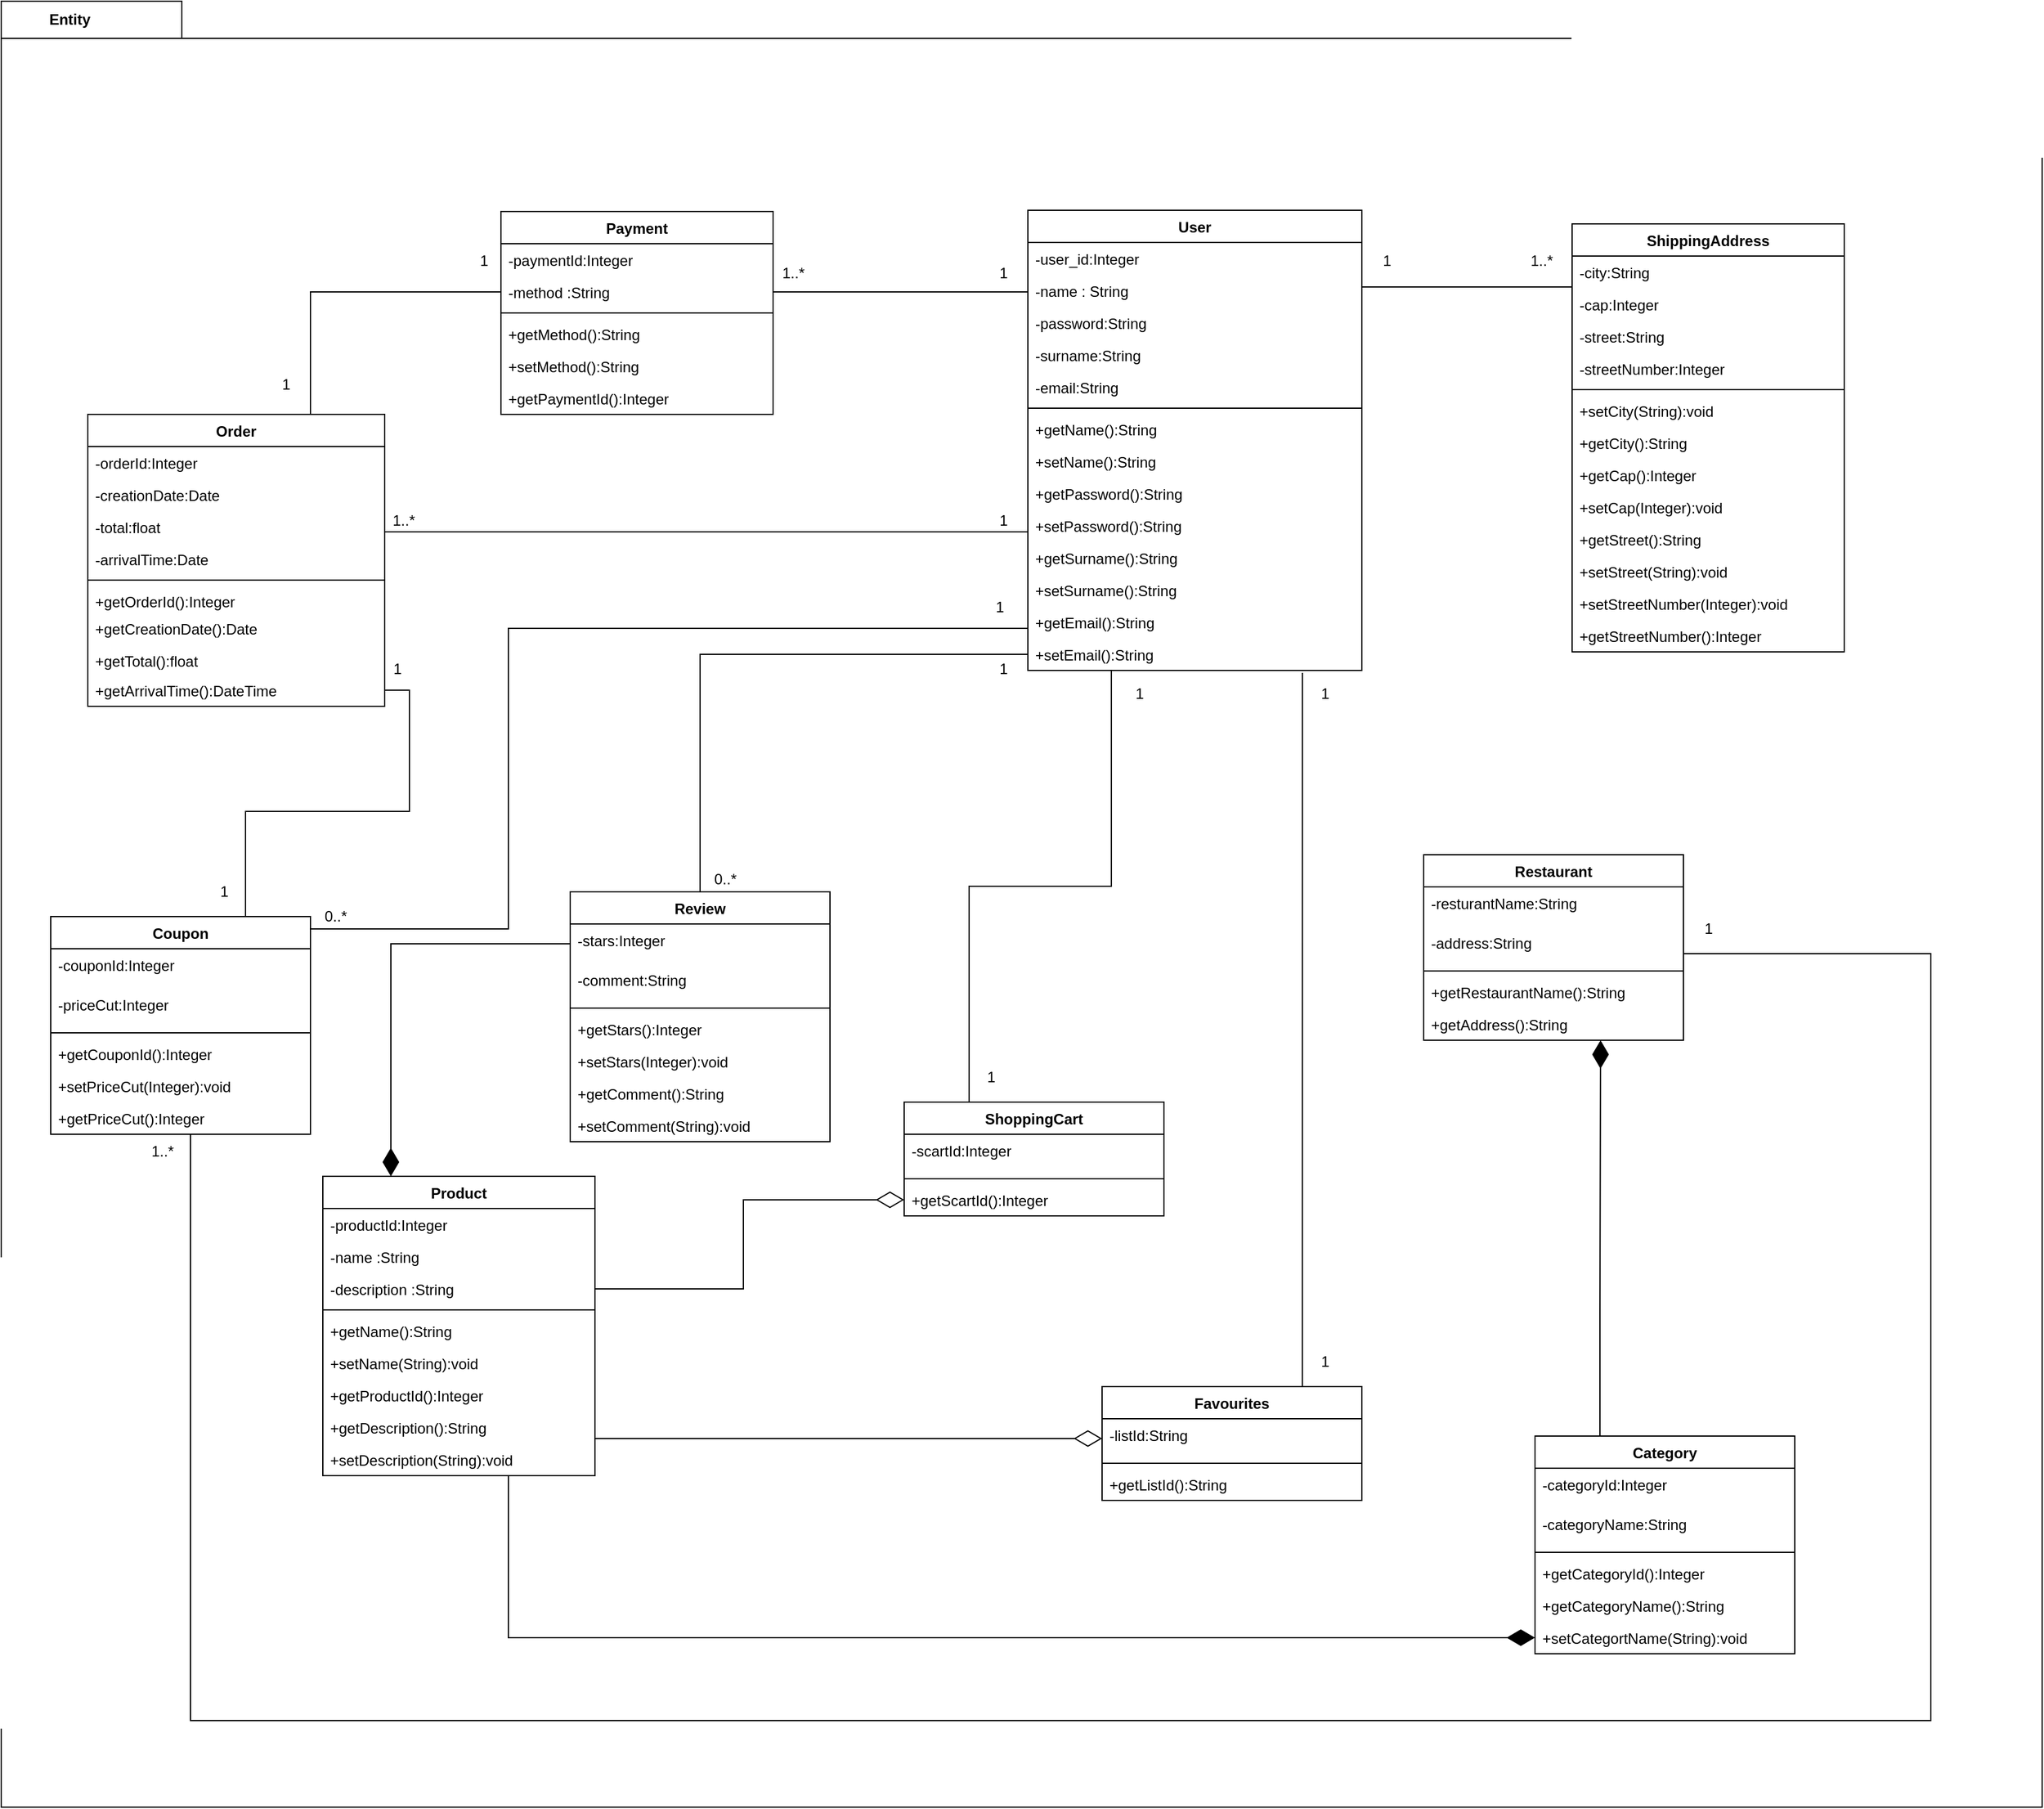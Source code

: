 <mxfile version="14.9.6" type="device"><diagram id="C5RBs43oDa-KdzZeNtuy" name="Page-1"><mxGraphModel dx="1468" dy="1596" grid="1" gridSize="10" guides="1" tooltips="1" connect="1" arrows="1" fold="1" page="0" pageScale="1" pageWidth="827" pageHeight="1169" math="0" shadow="0"><root><mxCell id="WIyWlLk6GJQsqaUBKTNV-0"/><mxCell id="WIyWlLk6GJQsqaUBKTNV-1" parent="WIyWlLk6GJQsqaUBKTNV-0"/><mxCell id="M_2jpSa8y7FOTVFBGYjn-0" value="Entity" style="shape=folder;fontStyle=1;tabWidth=110;tabHeight=30;tabPosition=left;html=1;boundedLbl=1;labelInHeader=1;container=1;collapsible=0;recursiveResize=0;" parent="WIyWlLk6GJQsqaUBKTNV-1" vertex="1"><mxGeometry x="10" y="-630" width="1650" height="1460" as="geometry"/></mxCell><mxCell id="UOLt_uFdu3Jr6GfLO_ts-16" value="ShippingAddress" style="swimlane;fontStyle=1;align=center;verticalAlign=top;childLayout=stackLayout;horizontal=1;startSize=26;horizontalStack=0;resizeParent=1;resizeParentMax=0;resizeLast=0;collapsible=1;marginBottom=0;" parent="M_2jpSa8y7FOTVFBGYjn-0" vertex="1"><mxGeometry x="1270" y="180" width="220" height="346" as="geometry"/></mxCell><mxCell id="UOLt_uFdu3Jr6GfLO_ts-18" value="-city:String" style="text;strokeColor=none;fillColor=none;align=left;verticalAlign=top;spacingLeft=4;spacingRight=4;overflow=hidden;rotatable=0;points=[[0,0.5],[1,0.5]];portConstraint=eastwest;" parent="UOLt_uFdu3Jr6GfLO_ts-16" vertex="1"><mxGeometry y="26" width="220" height="26" as="geometry"/></mxCell><mxCell id="UOLt_uFdu3Jr6GfLO_ts-23" value="-cap:Integer " style="text;strokeColor=none;fillColor=none;align=left;verticalAlign=top;spacingLeft=4;spacingRight=4;overflow=hidden;rotatable=0;points=[[0,0.5],[1,0.5]];portConstraint=eastwest;" parent="UOLt_uFdu3Jr6GfLO_ts-16" vertex="1"><mxGeometry y="52" width="220" height="26" as="geometry"/></mxCell><mxCell id="UOLt_uFdu3Jr6GfLO_ts-24" value="-street:String" style="text;strokeColor=none;fillColor=none;align=left;verticalAlign=top;spacingLeft=4;spacingRight=4;overflow=hidden;rotatable=0;points=[[0,0.5],[1,0.5]];portConstraint=eastwest;" parent="UOLt_uFdu3Jr6GfLO_ts-16" vertex="1"><mxGeometry y="78" width="220" height="26" as="geometry"/></mxCell><mxCell id="HK6q_oaCn603mDxl4rKP-2" value="-streetNumber:Integer" style="text;strokeColor=none;fillColor=none;align=left;verticalAlign=top;spacingLeft=4;spacingRight=4;overflow=hidden;rotatable=0;points=[[0,0.5],[1,0.5]];portConstraint=eastwest;" parent="UOLt_uFdu3Jr6GfLO_ts-16" vertex="1"><mxGeometry y="104" width="220" height="26" as="geometry"/></mxCell><mxCell id="UOLt_uFdu3Jr6GfLO_ts-19" value="" style="line;strokeWidth=1;fillColor=none;align=left;verticalAlign=middle;spacingTop=-1;spacingLeft=3;spacingRight=3;rotatable=0;labelPosition=right;points=[];portConstraint=eastwest;" parent="UOLt_uFdu3Jr6GfLO_ts-16" vertex="1"><mxGeometry y="130" width="220" height="8" as="geometry"/></mxCell><mxCell id="UOLt_uFdu3Jr6GfLO_ts-27" value="+setCity(String):void" style="text;strokeColor=none;fillColor=none;align=left;verticalAlign=top;spacingLeft=4;spacingRight=4;overflow=hidden;rotatable=0;points=[[0,0.5],[1,0.5]];portConstraint=eastwest;" parent="UOLt_uFdu3Jr6GfLO_ts-16" vertex="1"><mxGeometry y="138" width="220" height="26" as="geometry"/></mxCell><mxCell id="UOLt_uFdu3Jr6GfLO_ts-22" value="+getCity():String&#10;" style="text;strokeColor=none;fillColor=none;align=left;verticalAlign=top;spacingLeft=4;spacingRight=4;overflow=hidden;rotatable=0;points=[[0,0.5],[1,0.5]];portConstraint=eastwest;" parent="UOLt_uFdu3Jr6GfLO_ts-16" vertex="1"><mxGeometry y="164" width="220" height="26" as="geometry"/></mxCell><mxCell id="UOLt_uFdu3Jr6GfLO_ts-26" value="+getCap():Integer &#10;" style="text;strokeColor=none;fillColor=none;align=left;verticalAlign=top;spacingLeft=4;spacingRight=4;overflow=hidden;rotatable=0;points=[[0,0.5],[1,0.5]];portConstraint=eastwest;" parent="UOLt_uFdu3Jr6GfLO_ts-16" vertex="1"><mxGeometry y="190" width="220" height="26" as="geometry"/></mxCell><mxCell id="UOLt_uFdu3Jr6GfLO_ts-28" value="+setCap(Integer):void " style="text;strokeColor=none;fillColor=none;align=left;verticalAlign=top;spacingLeft=4;spacingRight=4;overflow=hidden;rotatable=0;points=[[0,0.5],[1,0.5]];portConstraint=eastwest;" parent="UOLt_uFdu3Jr6GfLO_ts-16" vertex="1"><mxGeometry y="216" width="220" height="26" as="geometry"/></mxCell><mxCell id="UOLt_uFdu3Jr6GfLO_ts-29" value="+getStreet():String" style="text;strokeColor=none;fillColor=none;align=left;verticalAlign=top;spacingLeft=4;spacingRight=4;overflow=hidden;rotatable=0;points=[[0,0.5],[1,0.5]];portConstraint=eastwest;" parent="UOLt_uFdu3Jr6GfLO_ts-16" vertex="1"><mxGeometry y="242" width="220" height="26" as="geometry"/></mxCell><mxCell id="UOLt_uFdu3Jr6GfLO_ts-30" value="+setStreet(String):void" style="text;strokeColor=none;fillColor=none;align=left;verticalAlign=top;spacingLeft=4;spacingRight=4;overflow=hidden;rotatable=0;points=[[0,0.5],[1,0.5]];portConstraint=eastwest;" parent="UOLt_uFdu3Jr6GfLO_ts-16" vertex="1"><mxGeometry y="268" width="220" height="26" as="geometry"/></mxCell><mxCell id="HK6q_oaCn603mDxl4rKP-4" value="+setStreetNumber(Integer):void" style="text;strokeColor=none;fillColor=none;align=left;verticalAlign=top;spacingLeft=4;spacingRight=4;overflow=hidden;rotatable=0;points=[[0,0.5],[1,0.5]];portConstraint=eastwest;" parent="UOLt_uFdu3Jr6GfLO_ts-16" vertex="1"><mxGeometry y="294" width="220" height="26" as="geometry"/></mxCell><mxCell id="HK6q_oaCn603mDxl4rKP-5" value="+getStreetNumber():Integer" style="text;strokeColor=none;fillColor=none;align=left;verticalAlign=top;spacingLeft=4;spacingRight=4;overflow=hidden;rotatable=0;points=[[0,0.5],[1,0.5]];portConstraint=eastwest;" parent="UOLt_uFdu3Jr6GfLO_ts-16" vertex="1"><mxGeometry y="320" width="220" height="26" as="geometry"/></mxCell><mxCell id="GqTeX3np5vWBJ3f2mtn9-24" value="Payment &#10;" style="swimlane;fontStyle=1;align=center;verticalAlign=top;childLayout=stackLayout;horizontal=1;startSize=26;horizontalStack=0;resizeParent=1;resizeParentMax=0;resizeLast=0;collapsible=1;marginBottom=0;" parent="M_2jpSa8y7FOTVFBGYjn-0" vertex="1"><mxGeometry x="404" y="170" width="220" height="164" as="geometry"/></mxCell><mxCell id="GqTeX3np5vWBJ3f2mtn9-25" value="-paymentId:Integer &#10;" style="text;strokeColor=none;fillColor=none;align=left;verticalAlign=top;spacingLeft=4;spacingRight=4;overflow=hidden;rotatable=0;points=[[0,0.5],[1,0.5]];portConstraint=eastwest;" parent="GqTeX3np5vWBJ3f2mtn9-24" vertex="1"><mxGeometry y="26" width="220" height="26" as="geometry"/></mxCell><mxCell id="GqTeX3np5vWBJ3f2mtn9-90" value="-method :String" style="text;strokeColor=none;fillColor=none;align=left;verticalAlign=top;spacingLeft=4;spacingRight=4;overflow=hidden;rotatable=0;points=[[0,0.5],[1,0.5]];portConstraint=eastwest;" parent="GqTeX3np5vWBJ3f2mtn9-24" vertex="1"><mxGeometry y="52" width="220" height="26" as="geometry"/></mxCell><mxCell id="GqTeX3np5vWBJ3f2mtn9-26" value="" style="line;strokeWidth=1;fillColor=none;align=left;verticalAlign=middle;spacingTop=-1;spacingLeft=3;spacingRight=3;rotatable=0;labelPosition=right;points=[];portConstraint=eastwest;" parent="GqTeX3np5vWBJ3f2mtn9-24" vertex="1"><mxGeometry y="78" width="220" height="8" as="geometry"/></mxCell><mxCell id="GqTeX3np5vWBJ3f2mtn9-27" value="+getMethod():String" style="text;strokeColor=none;fillColor=none;align=left;verticalAlign=top;spacingLeft=4;spacingRight=4;overflow=hidden;rotatable=0;points=[[0,0.5],[1,0.5]];portConstraint=eastwest;" parent="GqTeX3np5vWBJ3f2mtn9-24" vertex="1"><mxGeometry y="86" width="220" height="26" as="geometry"/></mxCell><mxCell id="GqTeX3np5vWBJ3f2mtn9-91" value="+setMethod():String" style="text;strokeColor=none;fillColor=none;align=left;verticalAlign=top;spacingLeft=4;spacingRight=4;overflow=hidden;rotatable=0;points=[[0,0.5],[1,0.5]];portConstraint=eastwest;" parent="GqTeX3np5vWBJ3f2mtn9-24" vertex="1"><mxGeometry y="112" width="220" height="26" as="geometry"/></mxCell><mxCell id="GqTeX3np5vWBJ3f2mtn9-92" value="+getPaymentId():Integer&#10;" style="text;strokeColor=none;fillColor=none;align=left;verticalAlign=top;spacingLeft=4;spacingRight=4;overflow=hidden;rotatable=0;points=[[0,0.5],[1,0.5]];portConstraint=eastwest;" parent="GqTeX3np5vWBJ3f2mtn9-24" vertex="1"><mxGeometry y="138" width="220" height="26" as="geometry"/></mxCell><mxCell id="YqrqfRTij7B3wuzIpThq-47" value="Review" style="swimlane;fontStyle=1;align=center;verticalAlign=top;childLayout=stackLayout;horizontal=1;startSize=26;horizontalStack=0;resizeParent=1;resizeParentMax=0;resizeLast=0;collapsible=1;marginBottom=0;" parent="M_2jpSa8y7FOTVFBGYjn-0" vertex="1"><mxGeometry x="460" y="720" width="210" height="202" as="geometry"/></mxCell><mxCell id="YqrqfRTij7B3wuzIpThq-48" value="-stars:Integer" style="text;strokeColor=none;fillColor=none;align=left;verticalAlign=top;spacingLeft=4;spacingRight=4;overflow=hidden;rotatable=0;points=[[0,0.5],[1,0.5]];portConstraint=eastwest;" parent="YqrqfRTij7B3wuzIpThq-47" vertex="1"><mxGeometry y="26" width="210" height="32" as="geometry"/></mxCell><mxCell id="6f77hATRiT1GHop8K3lk-2" value="-comment:String" style="text;strokeColor=none;fillColor=none;align=left;verticalAlign=top;spacingLeft=4;spacingRight=4;overflow=hidden;rotatable=0;points=[[0,0.5],[1,0.5]];portConstraint=eastwest;" vertex="1" parent="YqrqfRTij7B3wuzIpThq-47"><mxGeometry y="58" width="210" height="32" as="geometry"/></mxCell><mxCell id="YqrqfRTij7B3wuzIpThq-49" value="" style="line;strokeWidth=1;fillColor=none;align=left;verticalAlign=middle;spacingTop=-1;spacingLeft=3;spacingRight=3;rotatable=0;labelPosition=right;points=[];portConstraint=eastwest;" parent="YqrqfRTij7B3wuzIpThq-47" vertex="1"><mxGeometry y="90" width="210" height="8" as="geometry"/></mxCell><mxCell id="YqrqfRTij7B3wuzIpThq-50" value="+getStars():Integer" style="text;strokeColor=none;fillColor=none;align=left;verticalAlign=top;spacingLeft=4;spacingRight=4;overflow=hidden;rotatable=0;points=[[0,0.5],[1,0.5]];portConstraint=eastwest;" parent="YqrqfRTij7B3wuzIpThq-47" vertex="1"><mxGeometry y="98" width="210" height="26" as="geometry"/></mxCell><mxCell id="YqrqfRTij7B3wuzIpThq-55" value="+setStars(Integer):void" style="text;strokeColor=none;fillColor=none;align=left;verticalAlign=top;spacingLeft=4;spacingRight=4;overflow=hidden;rotatable=0;points=[[0,0.5],[1,0.5]];portConstraint=eastwest;" parent="YqrqfRTij7B3wuzIpThq-47" vertex="1"><mxGeometry y="124" width="210" height="26" as="geometry"/></mxCell><mxCell id="6f77hATRiT1GHop8K3lk-0" value="+getComment():String" style="text;strokeColor=none;fillColor=none;align=left;verticalAlign=top;spacingLeft=4;spacingRight=4;overflow=hidden;rotatable=0;points=[[0,0.5],[1,0.5]];portConstraint=eastwest;" vertex="1" parent="YqrqfRTij7B3wuzIpThq-47"><mxGeometry y="150" width="210" height="26" as="geometry"/></mxCell><mxCell id="6f77hATRiT1GHop8K3lk-1" value="+setComment(String):void" style="text;strokeColor=none;fillColor=none;align=left;verticalAlign=top;spacingLeft=4;spacingRight=4;overflow=hidden;rotatable=0;points=[[0,0.5],[1,0.5]];portConstraint=eastwest;" vertex="1" parent="YqrqfRTij7B3wuzIpThq-47"><mxGeometry y="176" width="210" height="26" as="geometry"/></mxCell><mxCell id="Fzb35Lvc3CZ6Kefot4yk-19" style="edgeStyle=orthogonalEdgeStyle;rounded=0;orthogonalLoop=1;jettySize=auto;html=1;exitX=0.75;exitY=0;exitDx=0;exitDy=0;entryX=0;entryY=0.5;entryDx=0;entryDy=0;endArrow=none;endFill=0;endSize=20;" parent="WIyWlLk6GJQsqaUBKTNV-1" source="GqTeX3np5vWBJ3f2mtn9-4" target="GqTeX3np5vWBJ3f2mtn9-90" edge="1"><mxGeometry relative="1" as="geometry"/></mxCell><mxCell id="GqTeX3np5vWBJ3f2mtn9-4" value="Order &#10;" style="swimlane;fontStyle=1;align=center;verticalAlign=top;childLayout=stackLayout;horizontal=1;startSize=26;horizontalStack=0;resizeParent=1;resizeParentMax=0;resizeLast=0;collapsible=1;marginBottom=0;" parent="WIyWlLk6GJQsqaUBKTNV-1" vertex="1"><mxGeometry x="80" y="-296" width="240" height="236" as="geometry"/></mxCell><mxCell id="GqTeX3np5vWBJ3f2mtn9-5" value="-orderId:Integer   &#10;" style="text;strokeColor=none;fillColor=none;align=left;verticalAlign=top;spacingLeft=4;spacingRight=4;overflow=hidden;rotatable=0;points=[[0,0.5],[1,0.5]];portConstraint=eastwest;" parent="GqTeX3np5vWBJ3f2mtn9-4" vertex="1"><mxGeometry y="26" width="240" height="26" as="geometry"/></mxCell><mxCell id="GqTeX3np5vWBJ3f2mtn9-75" value="-creationDate:Date" style="text;strokeColor=none;fillColor=none;align=left;verticalAlign=top;spacingLeft=4;spacingRight=4;overflow=hidden;rotatable=0;points=[[0,0.5],[1,0.5]];portConstraint=eastwest;" parent="GqTeX3np5vWBJ3f2mtn9-4" vertex="1"><mxGeometry y="52" width="240" height="26" as="geometry"/></mxCell><mxCell id="GqTeX3np5vWBJ3f2mtn9-76" value="-total:float" style="text;strokeColor=none;fillColor=none;align=left;verticalAlign=top;spacingLeft=4;spacingRight=4;overflow=hidden;rotatable=0;points=[[0,0.5],[1,0.5]];portConstraint=eastwest;" parent="GqTeX3np5vWBJ3f2mtn9-4" vertex="1"><mxGeometry y="78" width="240" height="26" as="geometry"/></mxCell><mxCell id="GqTeX3np5vWBJ3f2mtn9-77" value="-arrivalTime:Date " style="text;strokeColor=none;fillColor=none;align=left;verticalAlign=top;spacingLeft=4;spacingRight=4;overflow=hidden;rotatable=0;points=[[0,0.5],[1,0.5]];portConstraint=eastwest;" parent="GqTeX3np5vWBJ3f2mtn9-4" vertex="1"><mxGeometry y="104" width="240" height="26" as="geometry"/></mxCell><mxCell id="GqTeX3np5vWBJ3f2mtn9-6" value="" style="line;strokeWidth=1;fillColor=none;align=left;verticalAlign=middle;spacingTop=-1;spacingLeft=3;spacingRight=3;rotatable=0;labelPosition=right;points=[];portConstraint=eastwest;" parent="GqTeX3np5vWBJ3f2mtn9-4" vertex="1"><mxGeometry y="130" width="240" height="8" as="geometry"/></mxCell><mxCell id="GqTeX3np5vWBJ3f2mtn9-7" value="+getOrderId():Integer " style="text;strokeColor=none;fillColor=none;align=left;verticalAlign=top;spacingLeft=4;spacingRight=4;overflow=hidden;rotatable=0;points=[[0,0.5],[1,0.5]];portConstraint=eastwest;" parent="GqTeX3np5vWBJ3f2mtn9-4" vertex="1"><mxGeometry y="138" width="240" height="22" as="geometry"/></mxCell><mxCell id="GqTeX3np5vWBJ3f2mtn9-79" value="+getCreationDate():Date" style="text;strokeColor=none;fillColor=none;align=left;verticalAlign=top;spacingLeft=4;spacingRight=4;overflow=hidden;rotatable=0;points=[[0,0.5],[1,0.5]];portConstraint=eastwest;" parent="GqTeX3np5vWBJ3f2mtn9-4" vertex="1"><mxGeometry y="160" width="240" height="26" as="geometry"/></mxCell><mxCell id="GqTeX3np5vWBJ3f2mtn9-80" value="+getTotal():float" style="text;strokeColor=none;fillColor=none;align=left;verticalAlign=top;spacingLeft=4;spacingRight=4;overflow=hidden;rotatable=0;points=[[0,0.5],[1,0.5]];portConstraint=eastwest;" parent="GqTeX3np5vWBJ3f2mtn9-4" vertex="1"><mxGeometry y="186" width="240" height="24" as="geometry"/></mxCell><mxCell id="GqTeX3np5vWBJ3f2mtn9-81" value="+getArrivalTime():DateTime" style="text;strokeColor=none;fillColor=none;align=left;verticalAlign=top;spacingLeft=4;spacingRight=4;overflow=hidden;rotatable=0;points=[[0,0.5],[1,0.5]];portConstraint=eastwest;" parent="GqTeX3np5vWBJ3f2mtn9-4" vertex="1"><mxGeometry y="210" width="240" height="26" as="geometry"/></mxCell><mxCell id="Fzb35Lvc3CZ6Kefot4yk-70" style="edgeStyle=orthogonalEdgeStyle;rounded=0;orthogonalLoop=1;jettySize=auto;html=1;exitX=0.75;exitY=0;exitDx=0;exitDy=0;entryX=0.822;entryY=1.077;entryDx=0;entryDy=0;endArrow=none;endFill=0;endSize=20;entryPerimeter=0;" parent="WIyWlLk6GJQsqaUBKTNV-1" source="GqTeX3np5vWBJ3f2mtn9-8" target="GqTeX3np5vWBJ3f2mtn9-69" edge="1"><mxGeometry relative="1" as="geometry"><mxPoint x="1110" y="2" as="targetPoint"/><Array as="points"><mxPoint x="1062" y="490"/></Array></mxGeometry></mxCell><mxCell id="GqTeX3np5vWBJ3f2mtn9-8" value="Favourites &#10;" style="swimlane;fontStyle=1;align=center;verticalAlign=top;childLayout=stackLayout;horizontal=1;startSize=26;horizontalStack=0;resizeParent=1;resizeParentMax=0;resizeLast=0;collapsible=1;marginBottom=0;" parent="WIyWlLk6GJQsqaUBKTNV-1" vertex="1"><mxGeometry x="900" y="490" width="210" height="92" as="geometry"/></mxCell><mxCell id="GqTeX3np5vWBJ3f2mtn9-9" value="-listId:String  &#10;" style="text;strokeColor=none;fillColor=none;align=left;verticalAlign=top;spacingLeft=4;spacingRight=4;overflow=hidden;rotatable=0;points=[[0,0.5],[1,0.5]];portConstraint=eastwest;" parent="GqTeX3np5vWBJ3f2mtn9-8" vertex="1"><mxGeometry y="26" width="210" height="32" as="geometry"/></mxCell><mxCell id="GqTeX3np5vWBJ3f2mtn9-10" value="" style="line;strokeWidth=1;fillColor=none;align=left;verticalAlign=middle;spacingTop=-1;spacingLeft=3;spacingRight=3;rotatable=0;labelPosition=right;points=[];portConstraint=eastwest;" parent="GqTeX3np5vWBJ3f2mtn9-8" vertex="1"><mxGeometry y="58" width="210" height="8" as="geometry"/></mxCell><mxCell id="GqTeX3np5vWBJ3f2mtn9-11" value="+getListId():String" style="text;strokeColor=none;fillColor=none;align=left;verticalAlign=top;spacingLeft=4;spacingRight=4;overflow=hidden;rotatable=0;points=[[0,0.5],[1,0.5]];portConstraint=eastwest;" parent="GqTeX3np5vWBJ3f2mtn9-8" vertex="1"><mxGeometry y="66" width="210" height="26" as="geometry"/></mxCell><mxCell id="GqTeX3np5vWBJ3f2mtn9-20" value="User&#10; &#10;" style="swimlane;fontStyle=1;align=center;verticalAlign=top;childLayout=stackLayout;horizontal=1;startSize=26;horizontalStack=0;resizeParent=1;resizeParentMax=0;resizeLast=0;collapsible=1;marginBottom=0;" parent="WIyWlLk6GJQsqaUBKTNV-1" vertex="1"><mxGeometry x="840" y="-461" width="270" height="372" as="geometry"/></mxCell><mxCell id="GqTeX3np5vWBJ3f2mtn9-21" value="-user_id:Integer &#10;" style="text;strokeColor=none;fillColor=none;align=left;verticalAlign=top;spacingLeft=4;spacingRight=4;overflow=hidden;rotatable=0;points=[[0,0.5],[1,0.5]];portConstraint=eastwest;" parent="GqTeX3np5vWBJ3f2mtn9-20" vertex="1"><mxGeometry y="26" width="270" height="26" as="geometry"/></mxCell><mxCell id="GqTeX3np5vWBJ3f2mtn9-61" value="-name : String " style="text;strokeColor=none;fillColor=none;align=left;verticalAlign=top;spacingLeft=4;spacingRight=4;overflow=hidden;rotatable=0;points=[[0,0.5],[1,0.5]];portConstraint=eastwest;" parent="GqTeX3np5vWBJ3f2mtn9-20" vertex="1"><mxGeometry y="52" width="270" height="26" as="geometry"/></mxCell><mxCell id="GqTeX3np5vWBJ3f2mtn9-60" value="-password:String &#10;" style="text;strokeColor=none;fillColor=none;align=left;verticalAlign=top;spacingLeft=4;spacingRight=4;overflow=hidden;rotatable=0;points=[[0,0.5],[1,0.5]];portConstraint=eastwest;" parent="GqTeX3np5vWBJ3f2mtn9-20" vertex="1"><mxGeometry y="78" width="270" height="26" as="geometry"/></mxCell><mxCell id="GqTeX3np5vWBJ3f2mtn9-59" value="-surname:String " style="text;strokeColor=none;fillColor=none;align=left;verticalAlign=top;spacingLeft=4;spacingRight=4;overflow=hidden;rotatable=0;points=[[0,0.5],[1,0.5]];portConstraint=eastwest;" parent="GqTeX3np5vWBJ3f2mtn9-20" vertex="1"><mxGeometry y="104" width="270" height="26" as="geometry"/></mxCell><mxCell id="GqTeX3np5vWBJ3f2mtn9-58" value="-email:String   &#10;" style="text;strokeColor=none;fillColor=none;align=left;verticalAlign=top;spacingLeft=4;spacingRight=4;overflow=hidden;rotatable=0;points=[[0,0.5],[1,0.5]];portConstraint=eastwest;" parent="GqTeX3np5vWBJ3f2mtn9-20" vertex="1"><mxGeometry y="130" width="270" height="26" as="geometry"/></mxCell><mxCell id="GqTeX3np5vWBJ3f2mtn9-22" value="" style="line;strokeWidth=1;fillColor=none;align=left;verticalAlign=middle;spacingTop=-1;spacingLeft=3;spacingRight=3;rotatable=0;labelPosition=right;points=[];portConstraint=eastwest;" parent="GqTeX3np5vWBJ3f2mtn9-20" vertex="1"><mxGeometry y="156" width="270" height="8" as="geometry"/></mxCell><mxCell id="GqTeX3np5vWBJ3f2mtn9-23" value="+getName():String" style="text;strokeColor=none;fillColor=none;align=left;verticalAlign=top;spacingLeft=4;spacingRight=4;overflow=hidden;rotatable=0;points=[[0,0.5],[1,0.5]];portConstraint=eastwest;" parent="GqTeX3np5vWBJ3f2mtn9-20" vertex="1"><mxGeometry y="164" width="270" height="26" as="geometry"/></mxCell><mxCell id="GqTeX3np5vWBJ3f2mtn9-63" value="+setName():String " style="text;strokeColor=none;fillColor=none;align=left;verticalAlign=top;spacingLeft=4;spacingRight=4;overflow=hidden;rotatable=0;points=[[0,0.5],[1,0.5]];portConstraint=eastwest;" parent="GqTeX3np5vWBJ3f2mtn9-20" vertex="1"><mxGeometry y="190" width="270" height="26" as="geometry"/></mxCell><mxCell id="GqTeX3np5vWBJ3f2mtn9-64" value="+getPassword():String" style="text;strokeColor=none;fillColor=none;align=left;verticalAlign=top;spacingLeft=4;spacingRight=4;overflow=hidden;rotatable=0;points=[[0,0.5],[1,0.5]];portConstraint=eastwest;" parent="GqTeX3np5vWBJ3f2mtn9-20" vertex="1"><mxGeometry y="216" width="270" height="26" as="geometry"/></mxCell><mxCell id="GqTeX3np5vWBJ3f2mtn9-65" value="+setPassword():String" style="text;strokeColor=none;fillColor=none;align=left;verticalAlign=top;spacingLeft=4;spacingRight=4;overflow=hidden;rotatable=0;points=[[0,0.5],[1,0.5]];portConstraint=eastwest;" parent="GqTeX3np5vWBJ3f2mtn9-20" vertex="1"><mxGeometry y="242" width="270" height="26" as="geometry"/></mxCell><mxCell id="GqTeX3np5vWBJ3f2mtn9-66" value="+getSurname():String" style="text;strokeColor=none;fillColor=none;align=left;verticalAlign=top;spacingLeft=4;spacingRight=4;overflow=hidden;rotatable=0;points=[[0,0.5],[1,0.5]];portConstraint=eastwest;" parent="GqTeX3np5vWBJ3f2mtn9-20" vertex="1"><mxGeometry y="268" width="270" height="26" as="geometry"/></mxCell><mxCell id="GqTeX3np5vWBJ3f2mtn9-67" value="+setSurname():String" style="text;strokeColor=none;fillColor=none;align=left;verticalAlign=top;spacingLeft=4;spacingRight=4;overflow=hidden;rotatable=0;points=[[0,0.5],[1,0.5]];portConstraint=eastwest;" parent="GqTeX3np5vWBJ3f2mtn9-20" vertex="1"><mxGeometry y="294" width="270" height="26" as="geometry"/></mxCell><mxCell id="GqTeX3np5vWBJ3f2mtn9-68" value="+getEmail():String" style="text;strokeColor=none;fillColor=none;align=left;verticalAlign=top;spacingLeft=4;spacingRight=4;overflow=hidden;rotatable=0;points=[[0,0.5],[1,0.5]];portConstraint=eastwest;" parent="GqTeX3np5vWBJ3f2mtn9-20" vertex="1"><mxGeometry y="320" width="270" height="26" as="geometry"/></mxCell><mxCell id="GqTeX3np5vWBJ3f2mtn9-69" value="+setEmail():String" style="text;strokeColor=none;fillColor=none;align=left;verticalAlign=top;spacingLeft=4;spacingRight=4;overflow=hidden;rotatable=0;points=[[0,0.5],[1,0.5]];portConstraint=eastwest;" parent="GqTeX3np5vWBJ3f2mtn9-20" vertex="1"><mxGeometry y="346" width="270" height="26" as="geometry"/></mxCell><mxCell id="YqrqfRTij7B3wuzIpThq-54" style="edgeStyle=orthogonalEdgeStyle;rounded=0;orthogonalLoop=1;jettySize=auto;html=1;exitX=0.25;exitY=0;exitDx=0;exitDy=0;entryX=0;entryY=0.5;entryDx=0;entryDy=0;startArrow=diamondThin;startFill=1;endArrow=none;endFill=0;startSize=20;endSize=30;sourcePerimeterSpacing=30;targetPerimeterSpacing=30;strokeWidth=1;" parent="WIyWlLk6GJQsqaUBKTNV-1" source="UOLt_uFdu3Jr6GfLO_ts-5" target="YqrqfRTij7B3wuzIpThq-48" edge="1"><mxGeometry relative="1" as="geometry"/></mxCell><mxCell id="UOLt_uFdu3Jr6GfLO_ts-5" value="Product" style="swimlane;fontStyle=1;align=center;verticalAlign=top;childLayout=stackLayout;horizontal=1;startSize=26;horizontalStack=0;resizeParent=1;resizeParentMax=0;resizeLast=0;collapsible=1;marginBottom=0;" parent="WIyWlLk6GJQsqaUBKTNV-1" vertex="1"><mxGeometry x="270" y="320" width="220" height="242" as="geometry"/></mxCell><mxCell id="UOLt_uFdu3Jr6GfLO_ts-6" value="-productId:Integer &#10;" style="text;strokeColor=none;fillColor=none;align=left;verticalAlign=top;spacingLeft=4;spacingRight=4;overflow=hidden;rotatable=0;points=[[0,0.5],[1,0.5]];portConstraint=eastwest;" parent="UOLt_uFdu3Jr6GfLO_ts-5" vertex="1"><mxGeometry y="26" width="220" height="26" as="geometry"/></mxCell><mxCell id="UOLt_uFdu3Jr6GfLO_ts-7" value="-name :String" style="text;strokeColor=none;fillColor=none;align=left;verticalAlign=top;spacingLeft=4;spacingRight=4;overflow=hidden;rotatable=0;points=[[0,0.5],[1,0.5]];portConstraint=eastwest;" parent="UOLt_uFdu3Jr6GfLO_ts-5" vertex="1"><mxGeometry y="52" width="220" height="26" as="geometry"/></mxCell><mxCell id="UOLt_uFdu3Jr6GfLO_ts-12" value="-description :String" style="text;strokeColor=none;fillColor=none;align=left;verticalAlign=top;spacingLeft=4;spacingRight=4;overflow=hidden;rotatable=0;points=[[0,0.5],[1,0.5]];portConstraint=eastwest;" parent="UOLt_uFdu3Jr6GfLO_ts-5" vertex="1"><mxGeometry y="78" width="220" height="26" as="geometry"/></mxCell><mxCell id="UOLt_uFdu3Jr6GfLO_ts-8" value="" style="line;strokeWidth=1;fillColor=none;align=left;verticalAlign=middle;spacingTop=-1;spacingLeft=3;spacingRight=3;rotatable=0;labelPosition=right;points=[];portConstraint=eastwest;" parent="UOLt_uFdu3Jr6GfLO_ts-5" vertex="1"><mxGeometry y="104" width="220" height="8" as="geometry"/></mxCell><mxCell id="UOLt_uFdu3Jr6GfLO_ts-9" value="+getName():String" style="text;strokeColor=none;fillColor=none;align=left;verticalAlign=top;spacingLeft=4;spacingRight=4;overflow=hidden;rotatable=0;points=[[0,0.5],[1,0.5]];portConstraint=eastwest;" parent="UOLt_uFdu3Jr6GfLO_ts-5" vertex="1"><mxGeometry y="112" width="220" height="26" as="geometry"/></mxCell><mxCell id="UOLt_uFdu3Jr6GfLO_ts-10" value="+setName(String):void" style="text;strokeColor=none;fillColor=none;align=left;verticalAlign=top;spacingLeft=4;spacingRight=4;overflow=hidden;rotatable=0;points=[[0,0.5],[1,0.5]];portConstraint=eastwest;" parent="UOLt_uFdu3Jr6GfLO_ts-5" vertex="1"><mxGeometry y="138" width="220" height="26" as="geometry"/></mxCell><mxCell id="UOLt_uFdu3Jr6GfLO_ts-11" value="+getProductId():Integer&#10;" style="text;strokeColor=none;fillColor=none;align=left;verticalAlign=top;spacingLeft=4;spacingRight=4;overflow=hidden;rotatable=0;points=[[0,0.5],[1,0.5]];portConstraint=eastwest;" parent="UOLt_uFdu3Jr6GfLO_ts-5" vertex="1"><mxGeometry y="164" width="220" height="26" as="geometry"/></mxCell><mxCell id="UOLt_uFdu3Jr6GfLO_ts-13" value="+getDescription():String&#10;" style="text;strokeColor=none;fillColor=none;align=left;verticalAlign=top;spacingLeft=4;spacingRight=4;overflow=hidden;rotatable=0;points=[[0,0.5],[1,0.5]];portConstraint=eastwest;" parent="UOLt_uFdu3Jr6GfLO_ts-5" vertex="1"><mxGeometry y="190" width="220" height="26" as="geometry"/></mxCell><mxCell id="UOLt_uFdu3Jr6GfLO_ts-14" value="+setDescription(String):void" style="text;strokeColor=none;fillColor=none;align=left;verticalAlign=top;spacingLeft=4;spacingRight=4;overflow=hidden;rotatable=0;points=[[0,0.5],[1,0.5]];portConstraint=eastwest;" parent="UOLt_uFdu3Jr6GfLO_ts-5" vertex="1"><mxGeometry y="216" width="220" height="26" as="geometry"/></mxCell><mxCell id="Fzb35Lvc3CZ6Kefot4yk-34" style="edgeStyle=orthogonalEdgeStyle;rounded=0;orthogonalLoop=1;jettySize=auto;html=1;exitX=0.25;exitY=0;exitDx=0;exitDy=0;endArrow=diamondThin;endFill=1;endSize=20;" parent="WIyWlLk6GJQsqaUBKTNV-1" source="UOLt_uFdu3Jr6GfLO_ts-31" target="UOLt_uFdu3Jr6GfLO_ts-68" edge="1"><mxGeometry relative="1" as="geometry"><mxPoint x="1275.29" y="346.988" as="targetPoint"/><Array as="points"><mxPoint x="1303" y="430"/><mxPoint x="1303" y="430"/></Array></mxGeometry></mxCell><mxCell id="UOLt_uFdu3Jr6GfLO_ts-31" value="Category" style="swimlane;fontStyle=1;align=center;verticalAlign=top;childLayout=stackLayout;horizontal=1;startSize=26;horizontalStack=0;resizeParent=1;resizeParentMax=0;resizeLast=0;collapsible=1;marginBottom=0;" parent="WIyWlLk6GJQsqaUBKTNV-1" vertex="1"><mxGeometry x="1250" y="530" width="210" height="176" as="geometry"/></mxCell><mxCell id="UOLt_uFdu3Jr6GfLO_ts-32" value="-categoryId:Integer" style="text;strokeColor=none;fillColor=none;align=left;verticalAlign=top;spacingLeft=4;spacingRight=4;overflow=hidden;rotatable=0;points=[[0,0.5],[1,0.5]];portConstraint=eastwest;" parent="UOLt_uFdu3Jr6GfLO_ts-31" vertex="1"><mxGeometry y="26" width="210" height="32" as="geometry"/></mxCell><mxCell id="UOLt_uFdu3Jr6GfLO_ts-35" value="-categoryName:String" style="text;strokeColor=none;fillColor=none;align=left;verticalAlign=top;spacingLeft=4;spacingRight=4;overflow=hidden;rotatable=0;points=[[0,0.5],[1,0.5]];portConstraint=eastwest;" parent="UOLt_uFdu3Jr6GfLO_ts-31" vertex="1"><mxGeometry y="58" width="210" height="32" as="geometry"/></mxCell><mxCell id="UOLt_uFdu3Jr6GfLO_ts-33" value="" style="line;strokeWidth=1;fillColor=none;align=left;verticalAlign=middle;spacingTop=-1;spacingLeft=3;spacingRight=3;rotatable=0;labelPosition=right;points=[];portConstraint=eastwest;" parent="UOLt_uFdu3Jr6GfLO_ts-31" vertex="1"><mxGeometry y="90" width="210" height="8" as="geometry"/></mxCell><mxCell id="UOLt_uFdu3Jr6GfLO_ts-34" value="+getCategoryId():Integer&#10;" style="text;strokeColor=none;fillColor=none;align=left;verticalAlign=top;spacingLeft=4;spacingRight=4;overflow=hidden;rotatable=0;points=[[0,0.5],[1,0.5]];portConstraint=eastwest;" parent="UOLt_uFdu3Jr6GfLO_ts-31" vertex="1"><mxGeometry y="98" width="210" height="26" as="geometry"/></mxCell><mxCell id="UOLt_uFdu3Jr6GfLO_ts-36" value="+getCategoryName():String&#10;" style="text;strokeColor=none;fillColor=none;align=left;verticalAlign=top;spacingLeft=4;spacingRight=4;overflow=hidden;rotatable=0;points=[[0,0.5],[1,0.5]];portConstraint=eastwest;" parent="UOLt_uFdu3Jr6GfLO_ts-31" vertex="1"><mxGeometry y="124" width="210" height="26" as="geometry"/></mxCell><mxCell id="UOLt_uFdu3Jr6GfLO_ts-37" value="+setCategortName(String):void" style="text;strokeColor=none;fillColor=none;align=left;verticalAlign=top;spacingLeft=4;spacingRight=4;overflow=hidden;rotatable=0;points=[[0,0.5],[1,0.5]];portConstraint=eastwest;" parent="UOLt_uFdu3Jr6GfLO_ts-31" vertex="1"><mxGeometry y="150" width="210" height="26" as="geometry"/></mxCell><mxCell id="UOLt_uFdu3Jr6GfLO_ts-38" value="Coupon" style="swimlane;fontStyle=1;align=center;verticalAlign=top;childLayout=stackLayout;horizontal=1;startSize=26;horizontalStack=0;resizeParent=1;resizeParentMax=0;resizeLast=0;collapsible=1;marginBottom=0;" parent="WIyWlLk6GJQsqaUBKTNV-1" vertex="1"><mxGeometry x="50" y="110" width="210" height="176" as="geometry"/></mxCell><mxCell id="UOLt_uFdu3Jr6GfLO_ts-39" value="-couponId:Integer" style="text;strokeColor=none;fillColor=none;align=left;verticalAlign=top;spacingLeft=4;spacingRight=4;overflow=hidden;rotatable=0;points=[[0,0.5],[1,0.5]];portConstraint=eastwest;" parent="UOLt_uFdu3Jr6GfLO_ts-38" vertex="1"><mxGeometry y="26" width="210" height="32" as="geometry"/></mxCell><mxCell id="UOLt_uFdu3Jr6GfLO_ts-42" value="-priceCut:Integer" style="text;strokeColor=none;fillColor=none;align=left;verticalAlign=top;spacingLeft=4;spacingRight=4;overflow=hidden;rotatable=0;points=[[0,0.5],[1,0.5]];portConstraint=eastwest;" parent="UOLt_uFdu3Jr6GfLO_ts-38" vertex="1"><mxGeometry y="58" width="210" height="32" as="geometry"/></mxCell><mxCell id="UOLt_uFdu3Jr6GfLO_ts-40" value="" style="line;strokeWidth=1;fillColor=none;align=left;verticalAlign=middle;spacingTop=-1;spacingLeft=3;spacingRight=3;rotatable=0;labelPosition=right;points=[];portConstraint=eastwest;" parent="UOLt_uFdu3Jr6GfLO_ts-38" vertex="1"><mxGeometry y="90" width="210" height="8" as="geometry"/></mxCell><mxCell id="UOLt_uFdu3Jr6GfLO_ts-41" value="+getCouponId():Integer" style="text;strokeColor=none;fillColor=none;align=left;verticalAlign=top;spacingLeft=4;spacingRight=4;overflow=hidden;rotatable=0;points=[[0,0.5],[1,0.5]];portConstraint=eastwest;" parent="UOLt_uFdu3Jr6GfLO_ts-38" vertex="1"><mxGeometry y="98" width="210" height="26" as="geometry"/></mxCell><mxCell id="UOLt_uFdu3Jr6GfLO_ts-44" value="+setPriceCut(Integer):void" style="text;strokeColor=none;fillColor=none;align=left;verticalAlign=top;spacingLeft=4;spacingRight=4;overflow=hidden;rotatable=0;points=[[0,0.5],[1,0.5]];portConstraint=eastwest;" parent="UOLt_uFdu3Jr6GfLO_ts-38" vertex="1"><mxGeometry y="124" width="210" height="26" as="geometry"/></mxCell><mxCell id="UOLt_uFdu3Jr6GfLO_ts-43" value="+getPriceCut():Integer" style="text;strokeColor=none;fillColor=none;align=left;verticalAlign=top;spacingLeft=4;spacingRight=4;overflow=hidden;rotatable=0;points=[[0,0.5],[1,0.5]];portConstraint=eastwest;" parent="UOLt_uFdu3Jr6GfLO_ts-38" vertex="1"><mxGeometry y="150" width="210" height="26" as="geometry"/></mxCell><mxCell id="UOLt_uFdu3Jr6GfLO_ts-54" value="ShoppingCart &#10;" style="swimlane;fontStyle=1;align=center;verticalAlign=top;childLayout=stackLayout;horizontal=1;startSize=26;horizontalStack=0;resizeParent=1;resizeParentMax=0;resizeLast=0;collapsible=1;marginBottom=0;" parent="WIyWlLk6GJQsqaUBKTNV-1" vertex="1"><mxGeometry x="740" y="260" width="210" height="92" as="geometry"/></mxCell><mxCell id="UOLt_uFdu3Jr6GfLO_ts-55" value="-scartId:Integer" style="text;strokeColor=none;fillColor=none;align=left;verticalAlign=top;spacingLeft=4;spacingRight=4;overflow=hidden;rotatable=0;points=[[0,0.5],[1,0.5]];portConstraint=eastwest;" parent="UOLt_uFdu3Jr6GfLO_ts-54" vertex="1"><mxGeometry y="26" width="210" height="32" as="geometry"/></mxCell><mxCell id="UOLt_uFdu3Jr6GfLO_ts-57" value="" style="line;strokeWidth=1;fillColor=none;align=left;verticalAlign=middle;spacingTop=-1;spacingLeft=3;spacingRight=3;rotatable=0;labelPosition=right;points=[];portConstraint=eastwest;" parent="UOLt_uFdu3Jr6GfLO_ts-54" vertex="1"><mxGeometry y="58" width="210" height="8" as="geometry"/></mxCell><mxCell id="UOLt_uFdu3Jr6GfLO_ts-58" value="+getScartId():Integer" style="text;strokeColor=none;fillColor=none;align=left;verticalAlign=top;spacingLeft=4;spacingRight=4;overflow=hidden;rotatable=0;points=[[0,0.5],[1,0.5]];portConstraint=eastwest;" parent="UOLt_uFdu3Jr6GfLO_ts-54" vertex="1"><mxGeometry y="66" width="210" height="26" as="geometry"/></mxCell><mxCell id="UOLt_uFdu3Jr6GfLO_ts-61" value="Restaurant" style="swimlane;fontStyle=1;align=center;verticalAlign=top;childLayout=stackLayout;horizontal=1;startSize=26;horizontalStack=0;resizeParent=1;resizeParentMax=0;resizeLast=0;collapsible=1;marginBottom=0;" parent="WIyWlLk6GJQsqaUBKTNV-1" vertex="1"><mxGeometry x="1160" y="60" width="210" height="150" as="geometry"/></mxCell><mxCell id="UOLt_uFdu3Jr6GfLO_ts-62" value="-resturantName:String" style="text;strokeColor=none;fillColor=none;align=left;verticalAlign=top;spacingLeft=4;spacingRight=4;overflow=hidden;rotatable=0;points=[[0,0.5],[1,0.5]];portConstraint=eastwest;" parent="UOLt_uFdu3Jr6GfLO_ts-61" vertex="1"><mxGeometry y="26" width="210" height="32" as="geometry"/></mxCell><mxCell id="UOLt_uFdu3Jr6GfLO_ts-66" value="-address:String" style="text;strokeColor=none;fillColor=none;align=left;verticalAlign=top;spacingLeft=4;spacingRight=4;overflow=hidden;rotatable=0;points=[[0,0.5],[1,0.5]];portConstraint=eastwest;" parent="UOLt_uFdu3Jr6GfLO_ts-61" vertex="1"><mxGeometry y="58" width="210" height="32" as="geometry"/></mxCell><mxCell id="UOLt_uFdu3Jr6GfLO_ts-63" value="" style="line;strokeWidth=1;fillColor=none;align=left;verticalAlign=middle;spacingTop=-1;spacingLeft=3;spacingRight=3;rotatable=0;labelPosition=right;points=[];portConstraint=eastwest;" parent="UOLt_uFdu3Jr6GfLO_ts-61" vertex="1"><mxGeometry y="90" width="210" height="8" as="geometry"/></mxCell><mxCell id="UOLt_uFdu3Jr6GfLO_ts-64" value="+getRestaurantName():String" style="text;strokeColor=none;fillColor=none;align=left;verticalAlign=top;spacingLeft=4;spacingRight=4;overflow=hidden;rotatable=0;points=[[0,0.5],[1,0.5]];portConstraint=eastwest;" parent="UOLt_uFdu3Jr6GfLO_ts-61" vertex="1"><mxGeometry y="98" width="210" height="26" as="geometry"/></mxCell><mxCell id="UOLt_uFdu3Jr6GfLO_ts-68" value="+getAddress():String" style="text;strokeColor=none;fillColor=none;align=left;verticalAlign=top;spacingLeft=4;spacingRight=4;overflow=hidden;rotatable=0;points=[[0,0.5],[1,0.5]];portConstraint=eastwest;" parent="UOLt_uFdu3Jr6GfLO_ts-61" vertex="1"><mxGeometry y="124" width="210" height="26" as="geometry"/></mxCell><mxCell id="YqrqfRTij7B3wuzIpThq-46" style="edgeStyle=orthogonalEdgeStyle;rounded=0;orthogonalLoop=1;jettySize=auto;html=1;startArrow=none;startFill=0;endArrow=none;endFill=0;startSize=20;endSize=30;sourcePerimeterSpacing=30;targetPerimeterSpacing=30;strokeWidth=1;entryX=1;entryY=0.5;entryDx=0;entryDy=0;exitX=0.5;exitY=1;exitDx=0;exitDy=0;" parent="WIyWlLk6GJQsqaUBKTNV-1" source="UOLt_uFdu3Jr6GfLO_ts-38" edge="1"><mxGeometry relative="1" as="geometry"><mxPoint x="1370" y="134" as="targetPoint"/><Array as="points"><mxPoint x="163" y="286"/><mxPoint x="163" y="760"/><mxPoint x="1570" y="760"/><mxPoint x="1570" y="140"/><mxPoint x="1370" y="140"/></Array><mxPoint x="163" y="290" as="sourcePoint"/></mxGeometry></mxCell><mxCell id="Fzb35Lvc3CZ6Kefot4yk-11" style="edgeStyle=orthogonalEdgeStyle;rounded=0;orthogonalLoop=1;jettySize=auto;html=1;entryX=0;entryY=0.5;entryDx=0;entryDy=0;endArrow=diamondThin;endFill=1;endSize=20;exitX=0.682;exitY=0.982;exitDx=0;exitDy=0;exitPerimeter=0;" parent="WIyWlLk6GJQsqaUBKTNV-1" source="UOLt_uFdu3Jr6GfLO_ts-14" target="UOLt_uFdu3Jr6GfLO_ts-37" edge="1"><mxGeometry relative="1" as="geometry"><Array as="points"><mxPoint x="420" y="693"/></Array><mxPoint x="420" y="566" as="sourcePoint"/></mxGeometry></mxCell><mxCell id="Fzb35Lvc3CZ6Kefot4yk-14" style="edgeStyle=orthogonalEdgeStyle;rounded=0;orthogonalLoop=1;jettySize=auto;html=1;exitX=1;exitY=0.5;exitDx=0;exitDy=0;entryX=0;entryY=0.5;entryDx=0;entryDy=0;endArrow=none;endFill=0;endSize=20;" parent="WIyWlLk6GJQsqaUBKTNV-1" source="GqTeX3np5vWBJ3f2mtn9-27" target="GqTeX3np5vWBJ3f2mtn9-61" edge="1"><mxGeometry relative="1" as="geometry"><Array as="points"><mxPoint x="634" y="-395"/></Array></mxGeometry></mxCell><mxCell id="Fzb35Lvc3CZ6Kefot4yk-15" style="edgeStyle=orthogonalEdgeStyle;rounded=0;orthogonalLoop=1;jettySize=auto;html=1;exitX=1;exitY=0.5;exitDx=0;exitDy=0;entryX=0;entryY=0.5;entryDx=0;entryDy=0;endArrow=none;endFill=0;endSize=20;" parent="WIyWlLk6GJQsqaUBKTNV-1" source="GqTeX3np5vWBJ3f2mtn9-76" target="GqTeX3np5vWBJ3f2mtn9-63" edge="1"><mxGeometry relative="1" as="geometry"><Array as="points"><mxPoint x="320" y="-201"/></Array></mxGeometry></mxCell><mxCell id="Fzb35Lvc3CZ6Kefot4yk-16" style="edgeStyle=orthogonalEdgeStyle;rounded=0;orthogonalLoop=1;jettySize=auto;html=1;exitX=1;exitY=0.5;exitDx=0;exitDy=0;entryX=0;entryY=0.5;entryDx=0;entryDy=0;endArrow=none;endFill=0;endSize=20;" parent="WIyWlLk6GJQsqaUBKTNV-1" source="UOLt_uFdu3Jr6GfLO_ts-39" target="GqTeX3np5vWBJ3f2mtn9-66" edge="1"><mxGeometry relative="1" as="geometry"><Array as="points"><mxPoint x="260" y="120"/><mxPoint x="420" y="120"/><mxPoint x="420" y="-123"/><mxPoint x="840" y="-123"/></Array></mxGeometry></mxCell><mxCell id="Fzb35Lvc3CZ6Kefot4yk-33" style="edgeStyle=orthogonalEdgeStyle;rounded=0;orthogonalLoop=1;jettySize=auto;html=1;exitX=1;exitY=0.5;exitDx=0;exitDy=0;entryX=0;entryY=0.5;entryDx=0;entryDy=0;endArrow=none;endFill=0;endSize=20;" parent="WIyWlLk6GJQsqaUBKTNV-1" source="GqTeX3np5vWBJ3f2mtn9-61" target="UOLt_uFdu3Jr6GfLO_ts-23" edge="1"><mxGeometry relative="1" as="geometry"><Array as="points"><mxPoint x="1110" y="-399"/></Array></mxGeometry></mxCell><mxCell id="Fzb35Lvc3CZ6Kefot4yk-35" value="1" style="text;html=1;align=center;verticalAlign=middle;resizable=0;points=[];autosize=1;strokeColor=none;" parent="WIyWlLk6GJQsqaUBKTNV-1" vertex="1"><mxGeometry x="810" y="-420" width="20" height="20" as="geometry"/></mxCell><mxCell id="Fzb35Lvc3CZ6Kefot4yk-36" value="1..*" style="text;html=1;align=center;verticalAlign=middle;resizable=0;points=[];autosize=1;strokeColor=none;" parent="WIyWlLk6GJQsqaUBKTNV-1" vertex="1"><mxGeometry x="635" y="-420" width="30" height="20" as="geometry"/></mxCell><mxCell id="Fzb35Lvc3CZ6Kefot4yk-37" value="1" style="text;html=1;align=center;verticalAlign=middle;resizable=0;points=[];autosize=1;strokeColor=none;" parent="WIyWlLk6GJQsqaUBKTNV-1" vertex="1"><mxGeometry x="390" y="-430" width="20" height="20" as="geometry"/></mxCell><mxCell id="Fzb35Lvc3CZ6Kefot4yk-38" value="1" style="text;html=1;align=center;verticalAlign=middle;resizable=0;points=[];autosize=1;strokeColor=none;" parent="WIyWlLk6GJQsqaUBKTNV-1" vertex="1"><mxGeometry x="230" y="-330" width="20" height="20" as="geometry"/></mxCell><mxCell id="Fzb35Lvc3CZ6Kefot4yk-39" value="1" style="text;html=1;align=center;verticalAlign=middle;resizable=0;points=[];autosize=1;strokeColor=none;" parent="WIyWlLk6GJQsqaUBKTNV-1" vertex="1"><mxGeometry x="320" y="-100" width="20" height="20" as="geometry"/></mxCell><mxCell id="Fzb35Lvc3CZ6Kefot4yk-40" value="1" style="text;html=1;align=center;verticalAlign=middle;resizable=0;points=[];autosize=1;strokeColor=none;" parent="WIyWlLk6GJQsqaUBKTNV-1" vertex="1"><mxGeometry x="180" y="80" width="20" height="20" as="geometry"/></mxCell><mxCell id="Fzb35Lvc3CZ6Kefot4yk-41" value="1" style="text;html=1;align=center;verticalAlign=middle;resizable=0;points=[];autosize=1;strokeColor=none;" parent="WIyWlLk6GJQsqaUBKTNV-1" vertex="1"><mxGeometry x="810" y="-220" width="20" height="20" as="geometry"/></mxCell><mxCell id="Fzb35Lvc3CZ6Kefot4yk-42" value="1..*" style="text;html=1;align=center;verticalAlign=middle;resizable=0;points=[];autosize=1;strokeColor=none;" parent="WIyWlLk6GJQsqaUBKTNV-1" vertex="1"><mxGeometry x="320" y="-220" width="30" height="20" as="geometry"/></mxCell><mxCell id="Fzb35Lvc3CZ6Kefot4yk-43" value="1" style="text;html=1;align=center;verticalAlign=middle;resizable=0;points=[];autosize=1;strokeColor=none;" parent="WIyWlLk6GJQsqaUBKTNV-1" vertex="1"><mxGeometry x="807" y="-150" width="20" height="20" as="geometry"/></mxCell><mxCell id="Fzb35Lvc3CZ6Kefot4yk-45" value="0..*" style="text;html=1;align=center;verticalAlign=middle;resizable=0;points=[];autosize=1;strokeColor=none;" parent="WIyWlLk6GJQsqaUBKTNV-1" vertex="1"><mxGeometry x="265" y="100" width="30" height="20" as="geometry"/></mxCell><mxCell id="Fzb35Lvc3CZ6Kefot4yk-46" value="1" style="text;html=1;align=center;verticalAlign=middle;resizable=0;points=[];autosize=1;strokeColor=none;" parent="WIyWlLk6GJQsqaUBKTNV-1" vertex="1"><mxGeometry x="810" y="-100" width="20" height="20" as="geometry"/></mxCell><mxCell id="Fzb35Lvc3CZ6Kefot4yk-47" value="0..*" style="text;html=1;align=center;verticalAlign=middle;resizable=0;points=[];autosize=1;strokeColor=none;" parent="WIyWlLk6GJQsqaUBKTNV-1" vertex="1"><mxGeometry x="580" y="70" width="30" height="20" as="geometry"/></mxCell><mxCell id="Fzb35Lvc3CZ6Kefot4yk-51" value="1..*" style="text;html=1;align=center;verticalAlign=middle;resizable=0;points=[];autosize=1;strokeColor=none;" parent="WIyWlLk6GJQsqaUBKTNV-1" vertex="1"><mxGeometry x="125" y="290" width="30" height="20" as="geometry"/></mxCell><mxCell id="Fzb35Lvc3CZ6Kefot4yk-52" value="1" style="text;html=1;align=center;verticalAlign=middle;resizable=0;points=[];autosize=1;strokeColor=none;" parent="WIyWlLk6GJQsqaUBKTNV-1" vertex="1"><mxGeometry x="1380" y="110" width="20" height="20" as="geometry"/></mxCell><mxCell id="Fzb35Lvc3CZ6Kefot4yk-53" value="1" style="text;html=1;align=center;verticalAlign=middle;resizable=0;points=[];autosize=1;strokeColor=none;" parent="WIyWlLk6GJQsqaUBKTNV-1" vertex="1"><mxGeometry x="1120" y="-430" width="20" height="20" as="geometry"/></mxCell><mxCell id="Fzb35Lvc3CZ6Kefot4yk-54" value="1..*" style="text;html=1;align=center;verticalAlign=middle;resizable=0;points=[];autosize=1;strokeColor=none;" parent="WIyWlLk6GJQsqaUBKTNV-1" vertex="1"><mxGeometry x="1240" y="-430" width="30" height="20" as="geometry"/></mxCell><mxCell id="Fzb35Lvc3CZ6Kefot4yk-62" style="edgeStyle=orthogonalEdgeStyle;rounded=0;orthogonalLoop=1;jettySize=auto;html=1;exitX=1;exitY=0.5;exitDx=0;exitDy=0;endArrow=diamondThin;endFill=0;endSize=20;" parent="WIyWlLk6GJQsqaUBKTNV-1" source="UOLt_uFdu3Jr6GfLO_ts-12" target="UOLt_uFdu3Jr6GfLO_ts-58" edge="1"><mxGeometry relative="1" as="geometry"><mxPoint x="740" y="365" as="targetPoint"/></mxGeometry></mxCell><mxCell id="Fzb35Lvc3CZ6Kefot4yk-69" style="edgeStyle=orthogonalEdgeStyle;rounded=0;orthogonalLoop=1;jettySize=auto;html=1;exitX=0.25;exitY=1;exitDx=0;exitDy=0;entryX=0.25;entryY=0;entryDx=0;entryDy=0;endArrow=none;endFill=0;endSize=20;" parent="WIyWlLk6GJQsqaUBKTNV-1" source="GqTeX3np5vWBJ3f2mtn9-20" target="UOLt_uFdu3Jr6GfLO_ts-54" edge="1"><mxGeometry relative="1" as="geometry"><mxPoint x="840" y="2" as="sourcePoint"/></mxGeometry></mxCell><mxCell id="Fzb35Lvc3CZ6Kefot4yk-71" style="edgeStyle=orthogonalEdgeStyle;rounded=0;orthogonalLoop=1;jettySize=auto;html=1;exitX=1;exitY=0.5;exitDx=0;exitDy=0;entryX=0;entryY=0.5;entryDx=0;entryDy=0;endArrow=diamondThin;endFill=0;endSize=20;" parent="WIyWlLk6GJQsqaUBKTNV-1" source="UOLt_uFdu3Jr6GfLO_ts-13" target="GqTeX3np5vWBJ3f2mtn9-9" edge="1"><mxGeometry relative="1" as="geometry"><Array as="points"><mxPoint x="490" y="532"/></Array></mxGeometry></mxCell><mxCell id="Fzb35Lvc3CZ6Kefot4yk-72" style="edgeStyle=orthogonalEdgeStyle;rounded=0;orthogonalLoop=1;jettySize=auto;html=1;exitX=1;exitY=0.5;exitDx=0;exitDy=0;entryX=0.75;entryY=0;entryDx=0;entryDy=0;endArrow=none;endFill=0;endSize=20;" parent="WIyWlLk6GJQsqaUBKTNV-1" source="GqTeX3np5vWBJ3f2mtn9-81" target="UOLt_uFdu3Jr6GfLO_ts-38" edge="1"><mxGeometry relative="1" as="geometry"/></mxCell><mxCell id="Fzb35Lvc3CZ6Kefot4yk-73" style="edgeStyle=orthogonalEdgeStyle;rounded=0;orthogonalLoop=1;jettySize=auto;html=1;exitX=0;exitY=0.5;exitDx=0;exitDy=0;endArrow=none;endFill=0;endSize=20;entryX=0.5;entryY=0;entryDx=0;entryDy=0;" parent="WIyWlLk6GJQsqaUBKTNV-1" source="GqTeX3np5vWBJ3f2mtn9-69" edge="1" target="YqrqfRTij7B3wuzIpThq-47"><mxGeometry relative="1" as="geometry"><mxPoint x="584" y="140" as="targetPoint"/></mxGeometry></mxCell><mxCell id="HK6q_oaCn603mDxl4rKP-6" value="1" style="text;html=1;align=center;verticalAlign=middle;resizable=0;points=[];autosize=1;strokeColor=none;" parent="WIyWlLk6GJQsqaUBKTNV-1" vertex="1"><mxGeometry x="1070" y="-80" width="20" height="20" as="geometry"/></mxCell><mxCell id="HK6q_oaCn603mDxl4rKP-7" value="1" style="text;html=1;align=center;verticalAlign=middle;resizable=0;points=[];autosize=1;strokeColor=none;" parent="WIyWlLk6GJQsqaUBKTNV-1" vertex="1"><mxGeometry x="1070" y="460" width="20" height="20" as="geometry"/></mxCell><mxCell id="HK6q_oaCn603mDxl4rKP-8" value="1" style="text;html=1;align=center;verticalAlign=middle;resizable=0;points=[];autosize=1;strokeColor=none;" parent="WIyWlLk6GJQsqaUBKTNV-1" vertex="1"><mxGeometry x="920" y="-80" width="20" height="20" as="geometry"/></mxCell><mxCell id="HK6q_oaCn603mDxl4rKP-9" value="1" style="text;html=1;align=center;verticalAlign=middle;resizable=0;points=[];autosize=1;strokeColor=none;" parent="WIyWlLk6GJQsqaUBKTNV-1" vertex="1"><mxGeometry x="800" y="230" width="20" height="20" as="geometry"/></mxCell></root></mxGraphModel></diagram></mxfile>